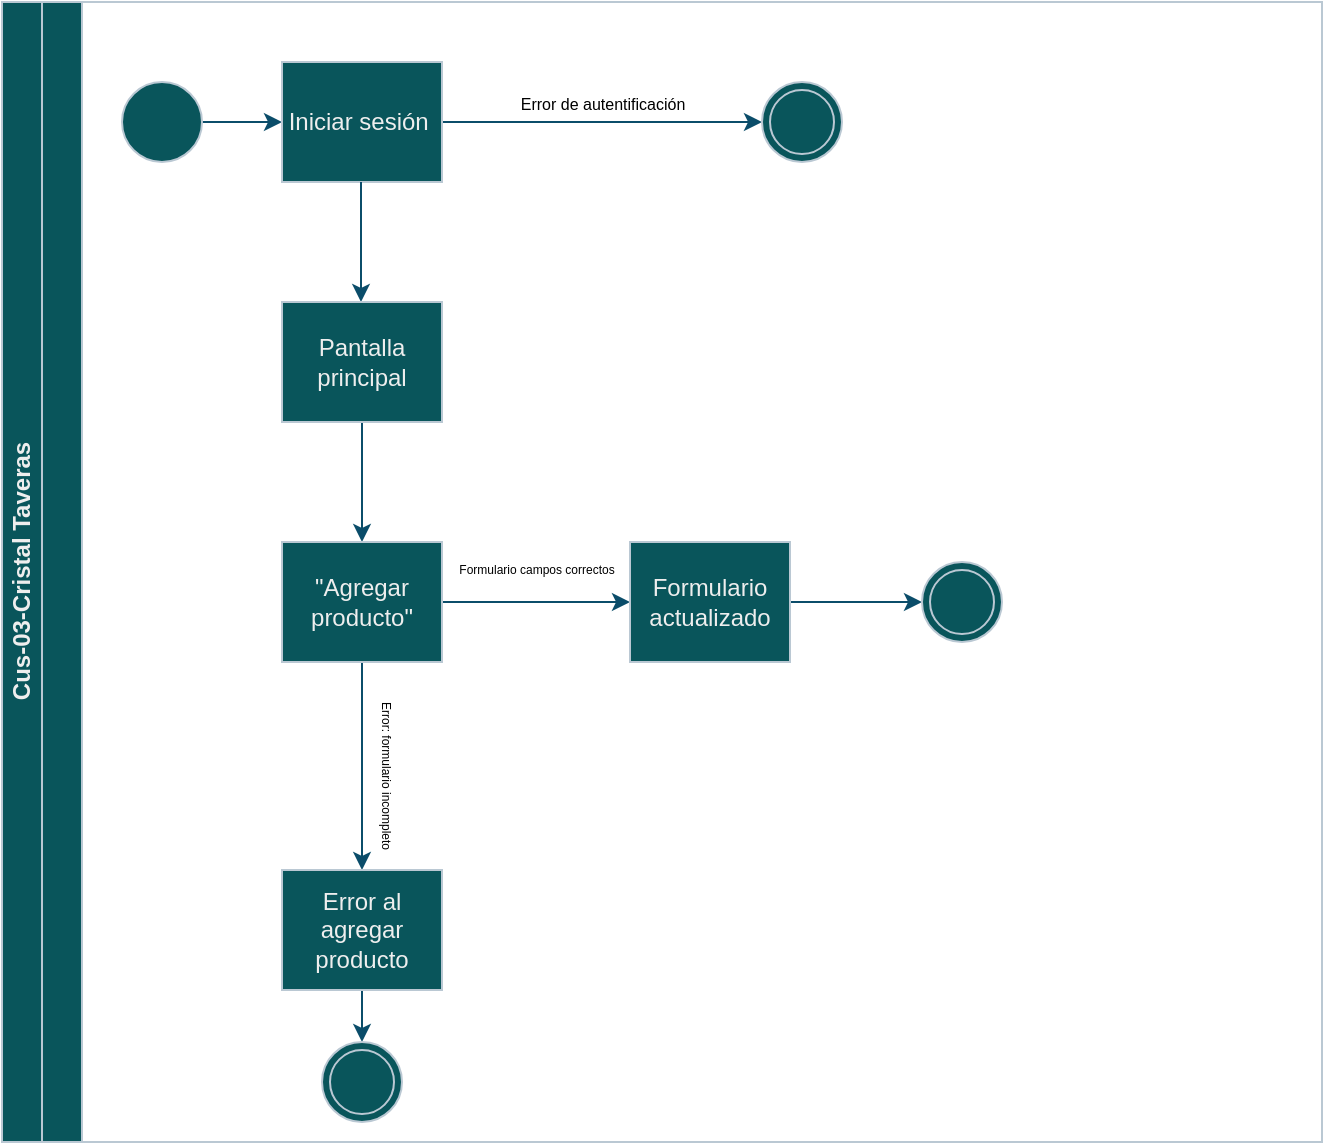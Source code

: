 <mxfile version="24.1.0" type="github">
  <diagram id="prtHgNgQTEPvFCAcTncT" name="Page-1">
    <mxGraphModel dx="791" dy="426" grid="1" gridSize="10" guides="1" tooltips="1" connect="1" arrows="1" fold="1" page="1" pageScale="1" pageWidth="827" pageHeight="1169" math="0" shadow="0">
      <root>
        <mxCell id="0" />
        <mxCell id="1" parent="0" />
        <mxCell id="dNxyNK7c78bLwvsdeMH5-19" value="Cus-03-Cristal Taveras" style="swimlane;html=1;childLayout=stackLayout;resizeParent=1;resizeParentMax=0;horizontal=0;startSize=20;horizontalStack=0;labelBackgroundColor=none;fillColor=#09555B;strokeColor=#BAC8D3;fontColor=#EEEEEE;" parent="1" vertex="1">
          <mxGeometry x="100" y="90" width="660" height="570" as="geometry" />
        </mxCell>
        <mxCell id="dNxyNK7c78bLwvsdeMH5-20" value="" style="swimlane;html=1;startSize=20;horizontal=0;labelBackgroundColor=none;fillColor=#09555B;strokeColor=#BAC8D3;fontColor=#EEEEEE;" parent="dNxyNK7c78bLwvsdeMH5-19" vertex="1">
          <mxGeometry x="20" width="640" height="570" as="geometry" />
        </mxCell>
        <mxCell id="dNxyNK7c78bLwvsdeMH5-25" value="" style="edgeStyle=orthogonalEdgeStyle;rounded=0;orthogonalLoop=1;jettySize=auto;html=1;labelBackgroundColor=none;strokeColor=#0B4D6A;fontColor=default;" parent="dNxyNK7c78bLwvsdeMH5-20" source="dNxyNK7c78bLwvsdeMH5-23" target="dNxyNK7c78bLwvsdeMH5-24" edge="1">
          <mxGeometry relative="1" as="geometry" />
        </mxCell>
        <mxCell id="dNxyNK7c78bLwvsdeMH5-23" value="" style="ellipse;whiteSpace=wrap;html=1;labelBackgroundColor=none;fillColor=#09555B;strokeColor=#BAC8D3;fontColor=#EEEEEE;" parent="dNxyNK7c78bLwvsdeMH5-20" vertex="1">
          <mxGeometry x="40" y="40" width="40" height="40" as="geometry" />
        </mxCell>
        <mxCell id="LL9nh84sXyM6qO8u5H-V-2" style="edgeStyle=orthogonalEdgeStyle;rounded=0;orthogonalLoop=1;jettySize=auto;html=1;entryX=0;entryY=0.5;entryDx=0;entryDy=0;labelBackgroundColor=none;strokeColor=#0B4D6A;fontColor=default;" edge="1" parent="dNxyNK7c78bLwvsdeMH5-20" source="dNxyNK7c78bLwvsdeMH5-24">
          <mxGeometry relative="1" as="geometry">
            <mxPoint x="360" y="60" as="targetPoint" />
          </mxGeometry>
        </mxCell>
        <mxCell id="LL9nh84sXyM6qO8u5H-V-72" value="&lt;font style=&quot;font-size: 8px;&quot;&gt;Error de autentificación&lt;/font&gt;" style="edgeLabel;html=1;align=center;verticalAlign=middle;resizable=0;points=[];strokeColor=#BAC8D3;fontColor=#000000;fillColor=#09555B;" vertex="1" connectable="0" parent="LL9nh84sXyM6qO8u5H-V-2">
          <mxGeometry x="-0.332" y="4" relative="1" as="geometry">
            <mxPoint x="26" y="-6" as="offset" />
          </mxGeometry>
        </mxCell>
        <mxCell id="dNxyNK7c78bLwvsdeMH5-24" value="Iniciar sesión&amp;nbsp;" style="rounded=0;whiteSpace=wrap;html=1;fontFamily=Helvetica;fontSize=12;fontColor=#EEEEEE;align=center;labelBackgroundColor=none;fillColor=#09555B;strokeColor=#BAC8D3;" parent="dNxyNK7c78bLwvsdeMH5-20" vertex="1">
          <mxGeometry x="120" y="30" width="80" height="60" as="geometry" />
        </mxCell>
        <mxCell id="dNxyNK7c78bLwvsdeMH5-35" style="edgeStyle=orthogonalEdgeStyle;rounded=0;orthogonalLoop=1;jettySize=auto;html=1;endArrow=classic;endFill=1;labelBackgroundColor=none;strokeColor=#0B4D6A;fontColor=default;" parent="dNxyNK7c78bLwvsdeMH5-20" edge="1">
          <mxGeometry relative="1" as="geometry">
            <mxPoint x="159.5" y="90" as="sourcePoint" />
            <mxPoint x="159.5" y="150" as="targetPoint" />
          </mxGeometry>
        </mxCell>
        <mxCell id="LL9nh84sXyM6qO8u5H-V-9" style="edgeStyle=orthogonalEdgeStyle;rounded=0;orthogonalLoop=1;jettySize=auto;html=1;entryX=0.5;entryY=0;entryDx=0;entryDy=0;labelBackgroundColor=none;strokeColor=#0B4D6A;fontColor=default;" edge="1" parent="dNxyNK7c78bLwvsdeMH5-20" source="LL9nh84sXyM6qO8u5H-V-3" target="LL9nh84sXyM6qO8u5H-V-4">
          <mxGeometry relative="1" as="geometry" />
        </mxCell>
        <mxCell id="LL9nh84sXyM6qO8u5H-V-3" value="Pantalla principal" style="rounded=0;whiteSpace=wrap;html=1;fontFamily=Helvetica;fontSize=12;fontColor=#EEEEEE;align=center;labelBackgroundColor=none;fillColor=#09555B;strokeColor=#BAC8D3;" vertex="1" parent="dNxyNK7c78bLwvsdeMH5-20">
          <mxGeometry x="120" y="150" width="80" height="60" as="geometry" />
        </mxCell>
        <mxCell id="LL9nh84sXyM6qO8u5H-V-7" value="" style="edgeStyle=orthogonalEdgeStyle;rounded=0;orthogonalLoop=1;jettySize=auto;html=1;labelBackgroundColor=none;strokeColor=#0B4D6A;fontColor=default;" edge="1" parent="dNxyNK7c78bLwvsdeMH5-20" source="LL9nh84sXyM6qO8u5H-V-4" target="LL9nh84sXyM6qO8u5H-V-6">
          <mxGeometry relative="1" as="geometry" />
        </mxCell>
        <mxCell id="LL9nh84sXyM6qO8u5H-V-12" value="" style="edgeStyle=orthogonalEdgeStyle;rounded=0;orthogonalLoop=1;jettySize=auto;html=1;labelBackgroundColor=none;strokeColor=#0B4D6A;fontColor=default;" edge="1" parent="dNxyNK7c78bLwvsdeMH5-20" source="LL9nh84sXyM6qO8u5H-V-4" target="LL9nh84sXyM6qO8u5H-V-11">
          <mxGeometry relative="1" as="geometry" />
        </mxCell>
        <mxCell id="LL9nh84sXyM6qO8u5H-V-4" value="&quot;Agregar producto&quot;" style="rounded=0;whiteSpace=wrap;html=1;fontFamily=Helvetica;fontSize=12;fontColor=#EEEEEE;align=center;labelBackgroundColor=none;fillColor=#09555B;strokeColor=#BAC8D3;" vertex="1" parent="dNxyNK7c78bLwvsdeMH5-20">
          <mxGeometry x="120" y="270" width="80" height="60" as="geometry" />
        </mxCell>
        <mxCell id="LL9nh84sXyM6qO8u5H-V-14" style="edgeStyle=orthogonalEdgeStyle;rounded=0;orthogonalLoop=1;jettySize=auto;html=1;exitX=1;exitY=0.5;exitDx=0;exitDy=0;labelBackgroundColor=none;strokeColor=#0B4D6A;fontColor=default;" edge="1" parent="dNxyNK7c78bLwvsdeMH5-20" source="LL9nh84sXyM6qO8u5H-V-6" target="LL9nh84sXyM6qO8u5H-V-13">
          <mxGeometry relative="1" as="geometry" />
        </mxCell>
        <mxCell id="LL9nh84sXyM6qO8u5H-V-6" value="Formulario actualizado" style="rounded=0;whiteSpace=wrap;html=1;fontFamily=Helvetica;fontSize=12;fontColor=#EEEEEE;align=center;labelBackgroundColor=none;fillColor=#09555B;strokeColor=#BAC8D3;" vertex="1" parent="dNxyNK7c78bLwvsdeMH5-20">
          <mxGeometry x="294" y="270" width="80" height="60" as="geometry" />
        </mxCell>
        <mxCell id="LL9nh84sXyM6qO8u5H-V-10" value="" style="ellipse;shape=doubleEllipse;whiteSpace=wrap;html=1;aspect=fixed;labelBackgroundColor=none;fillColor=#09555B;strokeColor=#BAC8D3;fontColor=#EEEEEE;" vertex="1" parent="dNxyNK7c78bLwvsdeMH5-20">
          <mxGeometry x="360" y="40" width="40" height="40" as="geometry" />
        </mxCell>
        <mxCell id="LL9nh84sXyM6qO8u5H-V-16" style="edgeStyle=orthogonalEdgeStyle;rounded=0;orthogonalLoop=1;jettySize=auto;html=1;entryX=0.5;entryY=0;entryDx=0;entryDy=0;labelBackgroundColor=none;strokeColor=#0B4D6A;fontColor=default;" edge="1" parent="dNxyNK7c78bLwvsdeMH5-20" source="LL9nh84sXyM6qO8u5H-V-11" target="LL9nh84sXyM6qO8u5H-V-15">
          <mxGeometry relative="1" as="geometry" />
        </mxCell>
        <mxCell id="LL9nh84sXyM6qO8u5H-V-11" value="Error al agregar producto" style="rounded=0;whiteSpace=wrap;html=1;fontFamily=Helvetica;fontSize=12;fontColor=#EEEEEE;align=center;labelBackgroundColor=none;fillColor=#09555B;strokeColor=#BAC8D3;" vertex="1" parent="dNxyNK7c78bLwvsdeMH5-20">
          <mxGeometry x="120" y="434" width="80" height="60" as="geometry" />
        </mxCell>
        <mxCell id="LL9nh84sXyM6qO8u5H-V-13" value="" style="ellipse;shape=doubleEllipse;whiteSpace=wrap;html=1;aspect=fixed;labelBackgroundColor=none;fillColor=#09555B;strokeColor=#BAC8D3;fontColor=#EEEEEE;" vertex="1" parent="dNxyNK7c78bLwvsdeMH5-20">
          <mxGeometry x="440" y="280" width="40" height="40" as="geometry" />
        </mxCell>
        <mxCell id="LL9nh84sXyM6qO8u5H-V-15" value="" style="ellipse;shape=doubleEllipse;whiteSpace=wrap;html=1;aspect=fixed;labelBackgroundColor=none;fillColor=#09555B;strokeColor=#BAC8D3;fontColor=#EEEEEE;" vertex="1" parent="dNxyNK7c78bLwvsdeMH5-20">
          <mxGeometry x="140" y="520" width="40" height="40" as="geometry" />
        </mxCell>
        <mxCell id="LL9nh84sXyM6qO8u5H-V-73" value="&lt;font style=&quot;font-size: 6px;&quot;&gt;Error: formulario incompleto&lt;/font&gt;" style="edgeLabel;html=1;align=center;verticalAlign=middle;resizable=0;points=[];strokeColor=#BAC8D3;fontColor=#000000;fillColor=#09555B;rotation=90;" vertex="1" connectable="0" parent="dNxyNK7c78bLwvsdeMH5-20">
          <mxGeometry x="210.003" y="400" as="geometry">
            <mxPoint x="-14.0" y="36" as="offset" />
          </mxGeometry>
        </mxCell>
        <mxCell id="LL9nh84sXyM6qO8u5H-V-74" value="&lt;font style=&quot;font-size: 6px;&quot;&gt;Formulario campos correctos&lt;/font&gt;" style="edgeLabel;html=1;align=center;verticalAlign=middle;resizable=0;points=[];strokeColor=#BAC8D3;fontColor=#000000;fillColor=#09555B;" vertex="1" connectable="0" parent="dNxyNK7c78bLwvsdeMH5-20">
          <mxGeometry x="260.003" y="240" as="geometry">
            <mxPoint x="-13" y="42" as="offset" />
          </mxGeometry>
        </mxCell>
      </root>
    </mxGraphModel>
  </diagram>
</mxfile>
